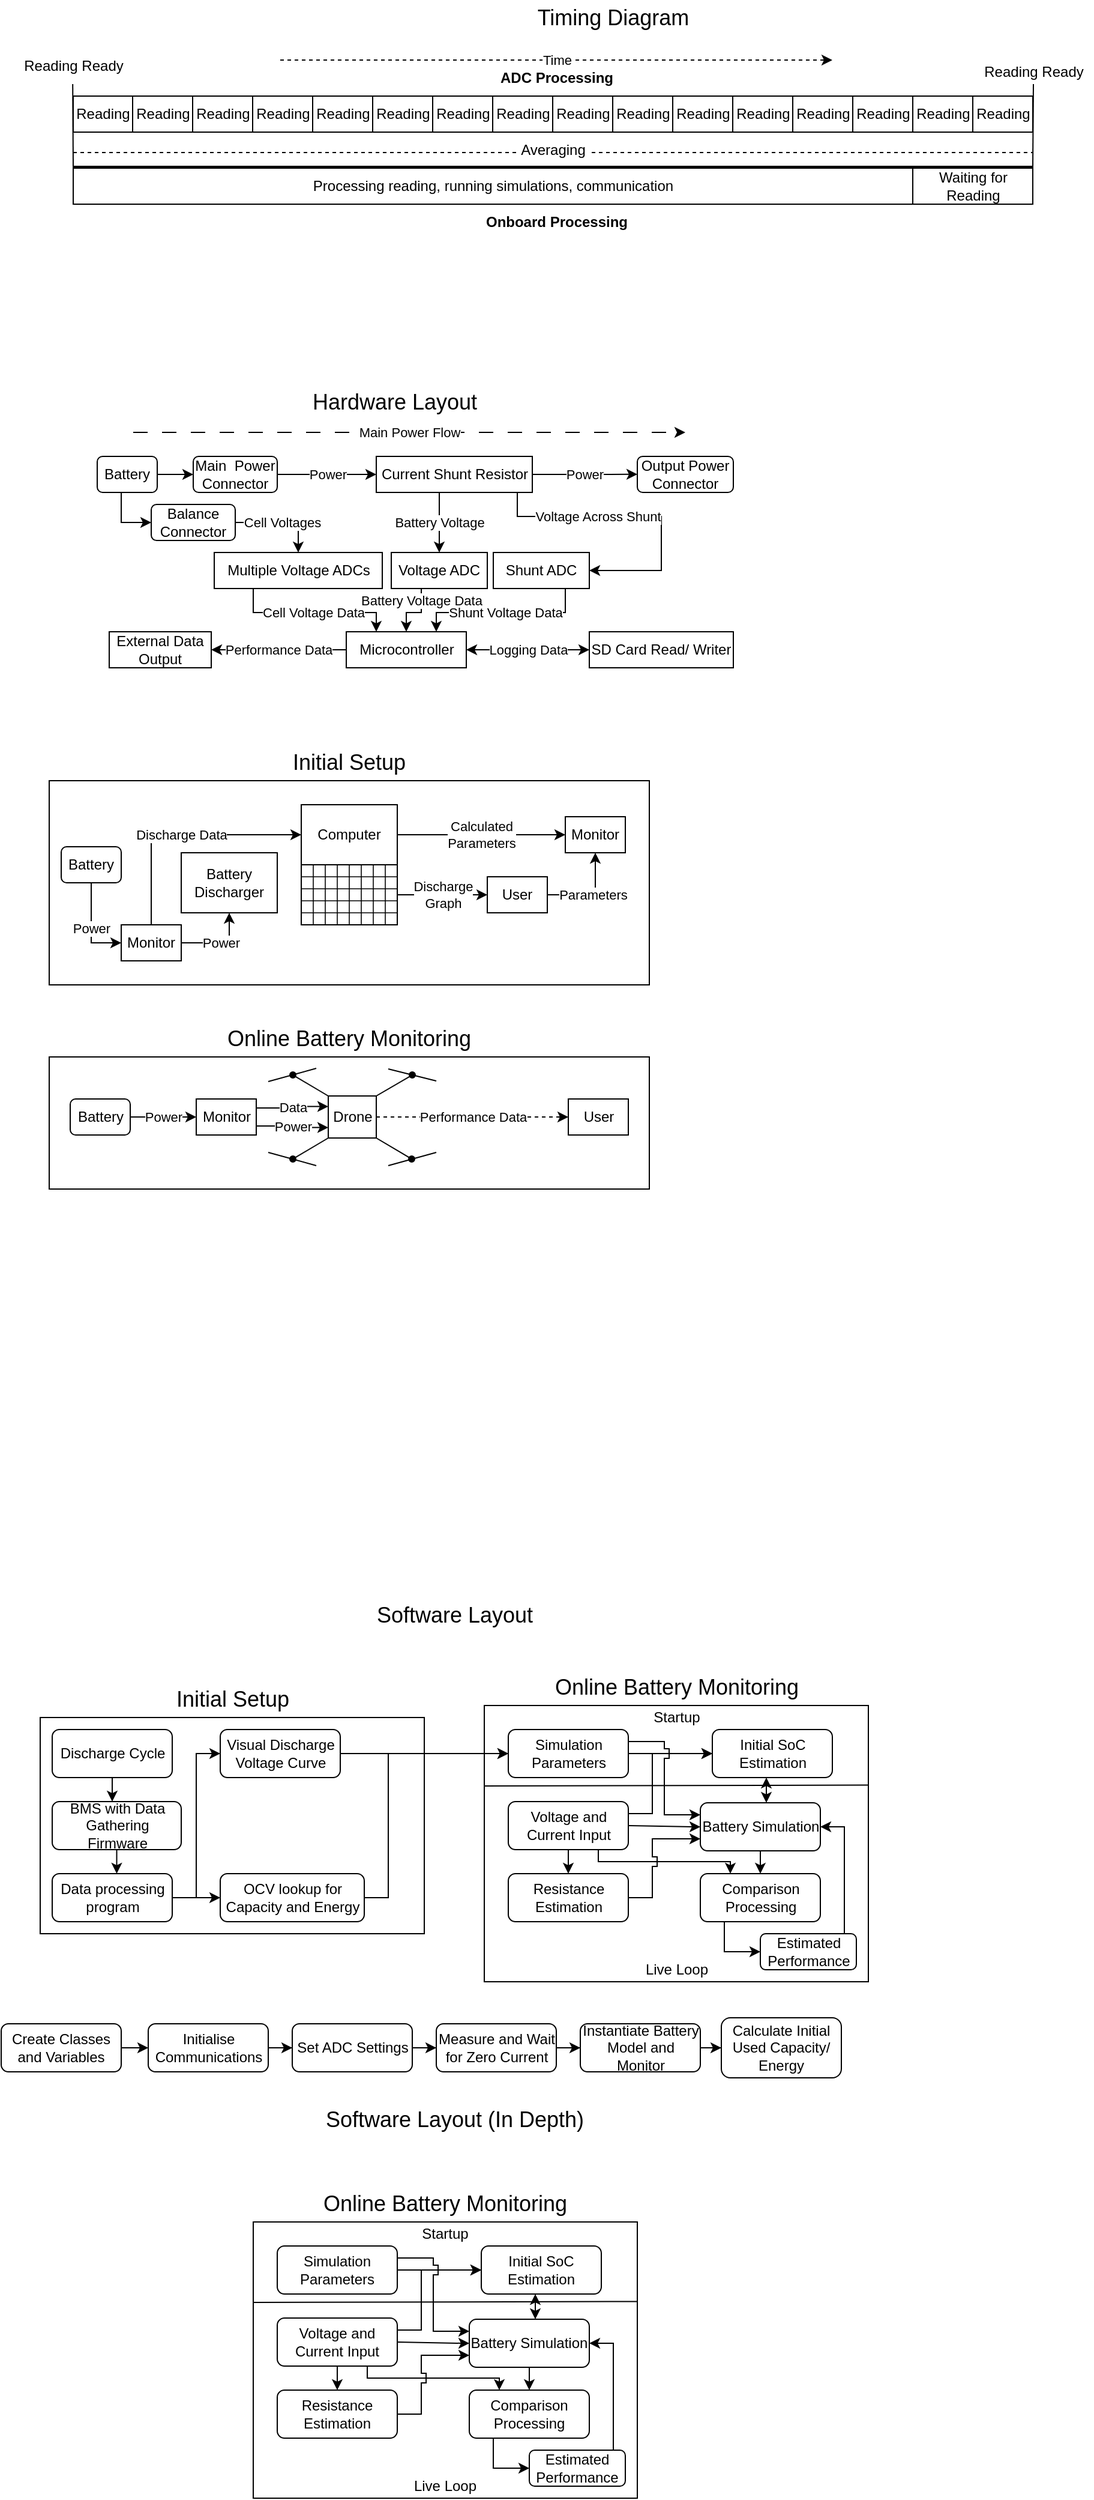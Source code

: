 <mxfile version="24.0.7" type="device">
  <diagram id="iJW8FD_IC8tG_3s7V3ZE" name="Page-1">
    <mxGraphModel dx="677" dy="1559" grid="1" gridSize="10" guides="1" tooltips="1" connect="1" arrows="1" fold="1" page="1" pageScale="1" pageWidth="827" pageHeight="1169" math="0" shadow="0">
      <root>
        <mxCell id="0" />
        <mxCell id="1" parent="0" />
        <mxCell id="znWlgwHZ79DL5Ow_YZp7-131" value="" style="rounded=0;whiteSpace=wrap;html=1;" parent="1" vertex="1">
          <mxGeometry x="60" y="-260" width="500" height="110" as="geometry" />
        </mxCell>
        <mxCell id="znWlgwHZ79DL5Ow_YZp7-61" value="" style="rounded=0;whiteSpace=wrap;html=1;" parent="1" vertex="1">
          <mxGeometry x="60" y="-490" width="500" height="170" as="geometry" />
        </mxCell>
        <mxCell id="kjtUhcTxmiHCBkJJOneF-20" value="" style="rounded=0;whiteSpace=wrap;html=1;" parent="1" vertex="1">
          <mxGeometry x="422.5" y="280" width="320" height="230" as="geometry" />
        </mxCell>
        <mxCell id="kjtUhcTxmiHCBkJJOneF-6" value="" style="rounded=0;whiteSpace=wrap;html=1;" parent="1" vertex="1">
          <mxGeometry x="52.5" y="290" width="320" height="180" as="geometry" />
        </mxCell>
        <mxCell id="kjtUhcTxmiHCBkJJOneF-4" value="&lt;div&gt;Discharge Cycle&lt;/div&gt;" style="rounded=1;whiteSpace=wrap;html=1;" parent="1" vertex="1">
          <mxGeometry x="62.5" y="300" width="100" height="40" as="geometry" />
        </mxCell>
        <mxCell id="kjtUhcTxmiHCBkJJOneF-7" value="&lt;font style=&quot;font-size: 18px;&quot;&gt;Initial Setup&lt;/font&gt;" style="text;html=1;strokeColor=none;fillColor=none;align=center;verticalAlign=middle;whiteSpace=wrap;rounded=0;" parent="1" vertex="1">
          <mxGeometry x="52.5" y="260" width="320" height="30" as="geometry" />
        </mxCell>
        <mxCell id="kjtUhcTxmiHCBkJJOneF-9" value="BMS with Data Gathering Firmware" style="rounded=1;whiteSpace=wrap;html=1;" parent="1" vertex="1">
          <mxGeometry x="62.5" y="360" width="107.5" height="40" as="geometry" />
        </mxCell>
        <mxCell id="kjtUhcTxmiHCBkJJOneF-16" style="edgeStyle=orthogonalEdgeStyle;rounded=0;orthogonalLoop=1;jettySize=auto;html=1;entryX=0;entryY=0.5;entryDx=0;entryDy=0;fontSize=18;" parent="1" source="kjtUhcTxmiHCBkJJOneF-13" target="kjtUhcTxmiHCBkJJOneF-15" edge="1">
          <mxGeometry relative="1" as="geometry" />
        </mxCell>
        <mxCell id="kjtUhcTxmiHCBkJJOneF-18" style="edgeStyle=orthogonalEdgeStyle;rounded=0;orthogonalLoop=1;jettySize=auto;html=1;entryX=0;entryY=0.5;entryDx=0;entryDy=0;fontSize=18;" parent="1" source="kjtUhcTxmiHCBkJJOneF-13" target="kjtUhcTxmiHCBkJJOneF-17" edge="1">
          <mxGeometry relative="1" as="geometry" />
        </mxCell>
        <mxCell id="kjtUhcTxmiHCBkJJOneF-13" value="Data processing program" style="rounded=1;whiteSpace=wrap;html=1;" parent="1" vertex="1">
          <mxGeometry x="62.5" y="420" width="100" height="40" as="geometry" />
        </mxCell>
        <mxCell id="kjtUhcTxmiHCBkJJOneF-34" style="edgeStyle=orthogonalEdgeStyle;rounded=0;orthogonalLoop=1;jettySize=auto;html=1;fontSize=18;" parent="1" source="kjtUhcTxmiHCBkJJOneF-15" target="kjtUhcTxmiHCBkJJOneF-32" edge="1">
          <mxGeometry relative="1" as="geometry" />
        </mxCell>
        <mxCell id="kjtUhcTxmiHCBkJJOneF-15" value="Visual Discharge Voltage Curve" style="rounded=1;whiteSpace=wrap;html=1;" parent="1" vertex="1">
          <mxGeometry x="202.5" y="300" width="100" height="40" as="geometry" />
        </mxCell>
        <mxCell id="kjtUhcTxmiHCBkJJOneF-35" style="edgeStyle=orthogonalEdgeStyle;rounded=0;orthogonalLoop=1;jettySize=auto;html=1;entryX=0;entryY=0.5;entryDx=0;entryDy=0;fontSize=18;" parent="1" source="kjtUhcTxmiHCBkJJOneF-17" target="kjtUhcTxmiHCBkJJOneF-32" edge="1">
          <mxGeometry relative="1" as="geometry">
            <Array as="points">
              <mxPoint x="342.5" y="440" />
              <mxPoint x="342.5" y="320" />
            </Array>
          </mxGeometry>
        </mxCell>
        <mxCell id="kjtUhcTxmiHCBkJJOneF-17" value="OCV lookup for Capacity and Energy" style="rounded=1;whiteSpace=wrap;html=1;" parent="1" vertex="1">
          <mxGeometry x="202.5" y="420" width="120" height="40" as="geometry" />
        </mxCell>
        <mxCell id="kjtUhcTxmiHCBkJJOneF-31" value="&lt;font style=&quot;font-size: 18px;&quot;&gt;Online Battery Monitoring&lt;/font&gt;" style="text;html=1;strokeColor=none;fillColor=none;align=center;verticalAlign=middle;whiteSpace=wrap;rounded=0;" parent="1" vertex="1">
          <mxGeometry x="422.5" y="250" width="320" height="30" as="geometry" />
        </mxCell>
        <mxCell id="kjtUhcTxmiHCBkJJOneF-37" value="" style="edgeStyle=orthogonalEdgeStyle;rounded=0;orthogonalLoop=1;jettySize=auto;html=1;fontSize=18;" parent="1" source="kjtUhcTxmiHCBkJJOneF-32" target="kjtUhcTxmiHCBkJJOneF-36" edge="1">
          <mxGeometry relative="1" as="geometry" />
        </mxCell>
        <mxCell id="kjtUhcTxmiHCBkJJOneF-54" style="edgeStyle=elbowEdgeStyle;rounded=0;jumpStyle=sharp;orthogonalLoop=1;jettySize=auto;html=1;entryX=0;entryY=0.25;entryDx=0;entryDy=0;fontSize=18;jumpSize=8;" parent="1" source="kjtUhcTxmiHCBkJJOneF-32" target="kjtUhcTxmiHCBkJJOneF-47" edge="1">
          <mxGeometry relative="1" as="geometry">
            <Array as="points">
              <mxPoint x="572.5" y="310" />
              <mxPoint x="572.5" y="330" />
              <mxPoint x="552.5" y="310" />
            </Array>
          </mxGeometry>
        </mxCell>
        <mxCell id="kjtUhcTxmiHCBkJJOneF-32" value="Simulation Parameters" style="rounded=1;whiteSpace=wrap;html=1;" parent="1" vertex="1">
          <mxGeometry x="442.5" y="300" width="100" height="40" as="geometry" />
        </mxCell>
        <mxCell id="kjtUhcTxmiHCBkJJOneF-71" style="edgeStyle=elbowEdgeStyle;rounded=0;jumpStyle=sharp;jumpSize=8;orthogonalLoop=1;jettySize=auto;html=1;fontSize=18;startArrow=classic;startFill=1;" parent="1" source="kjtUhcTxmiHCBkJJOneF-36" target="kjtUhcTxmiHCBkJJOneF-47" edge="1">
          <mxGeometry relative="1" as="geometry" />
        </mxCell>
        <mxCell id="kjtUhcTxmiHCBkJJOneF-36" value="Initial SoC Estimation" style="rounded=1;whiteSpace=wrap;html=1;" parent="1" vertex="1">
          <mxGeometry x="612.5" y="300" width="100" height="40" as="geometry" />
        </mxCell>
        <mxCell id="kjtUhcTxmiHCBkJJOneF-46" style="edgeStyle=orthogonalEdgeStyle;rounded=0;orthogonalLoop=1;jettySize=auto;html=1;entryX=0;entryY=0.5;entryDx=0;entryDy=0;fontSize=18;" parent="1" source="kjtUhcTxmiHCBkJJOneF-38" target="kjtUhcTxmiHCBkJJOneF-36" edge="1">
          <mxGeometry relative="1" as="geometry">
            <Array as="points">
              <mxPoint x="562.5" y="370" />
              <mxPoint x="562.5" y="320" />
            </Array>
          </mxGeometry>
        </mxCell>
        <mxCell id="kjtUhcTxmiHCBkJJOneF-55" style="edgeStyle=elbowEdgeStyle;rounded=0;jumpStyle=sharp;jumpSize=8;orthogonalLoop=1;jettySize=auto;html=1;entryX=0;entryY=0.5;entryDx=0;entryDy=0;fontSize=18;" parent="1" source="kjtUhcTxmiHCBkJJOneF-38" target="kjtUhcTxmiHCBkJJOneF-47" edge="1">
          <mxGeometry relative="1" as="geometry" />
        </mxCell>
        <mxCell id="kjtUhcTxmiHCBkJJOneF-61" style="edgeStyle=elbowEdgeStyle;rounded=0;jumpStyle=sharp;jumpSize=8;orthogonalLoop=1;jettySize=auto;html=1;entryX=0.5;entryY=0;entryDx=0;entryDy=0;fontSize=18;" parent="1" source="kjtUhcTxmiHCBkJJOneF-38" target="kjtUhcTxmiHCBkJJOneF-39" edge="1">
          <mxGeometry relative="1" as="geometry" />
        </mxCell>
        <mxCell id="kjtUhcTxmiHCBkJJOneF-72" style="edgeStyle=elbowEdgeStyle;rounded=0;jumpStyle=sharp;jumpSize=8;orthogonalLoop=1;jettySize=auto;html=1;exitX=0.75;exitY=1;exitDx=0;exitDy=0;entryX=0.25;entryY=0;entryDx=0;entryDy=0;fontSize=18;elbow=vertical;" parent="1" source="kjtUhcTxmiHCBkJJOneF-38" target="kjtUhcTxmiHCBkJJOneF-40" edge="1">
          <mxGeometry relative="1" as="geometry">
            <Array as="points">
              <mxPoint x="602.5" y="410" />
              <mxPoint x="592.5" y="410" />
              <mxPoint x="542.5" y="410" />
              <mxPoint x="602.5" y="420" />
            </Array>
          </mxGeometry>
        </mxCell>
        <mxCell id="kjtUhcTxmiHCBkJJOneF-38" value="Voltage and Current Input" style="rounded=1;whiteSpace=wrap;html=1;" parent="1" vertex="1">
          <mxGeometry x="442.5" y="360" width="100" height="40" as="geometry" />
        </mxCell>
        <mxCell id="kjtUhcTxmiHCBkJJOneF-62" style="edgeStyle=elbowEdgeStyle;rounded=0;jumpStyle=sharp;jumpSize=8;orthogonalLoop=1;jettySize=auto;html=1;entryX=0;entryY=0.75;entryDx=0;entryDy=0;fontSize=18;" parent="1" source="kjtUhcTxmiHCBkJJOneF-39" target="kjtUhcTxmiHCBkJJOneF-47" edge="1">
          <mxGeometry relative="1" as="geometry">
            <Array as="points">
              <mxPoint x="562.5" y="410" />
            </Array>
          </mxGeometry>
        </mxCell>
        <mxCell id="kjtUhcTxmiHCBkJJOneF-39" value="Resistance Estimation" style="rounded=1;whiteSpace=wrap;html=1;" parent="1" vertex="1">
          <mxGeometry x="442.5" y="420" width="100" height="40" as="geometry" />
        </mxCell>
        <mxCell id="kjtUhcTxmiHCBkJJOneF-68" style="edgeStyle=elbowEdgeStyle;rounded=0;jumpStyle=sharp;jumpSize=8;orthogonalLoop=1;jettySize=auto;html=1;exitX=0.25;exitY=1;exitDx=0;exitDy=0;entryX=0;entryY=0.5;entryDx=0;entryDy=0;fontSize=18;" parent="1" source="kjtUhcTxmiHCBkJJOneF-40" target="kjtUhcTxmiHCBkJJOneF-56" edge="1">
          <mxGeometry relative="1" as="geometry">
            <Array as="points">
              <mxPoint x="622.5" y="470" />
            </Array>
          </mxGeometry>
        </mxCell>
        <mxCell id="kjtUhcTxmiHCBkJJOneF-40" value="Comparison Processing" style="rounded=1;whiteSpace=wrap;html=1;" parent="1" vertex="1">
          <mxGeometry x="602.5" y="420" width="100" height="40" as="geometry" />
        </mxCell>
        <mxCell id="kjtUhcTxmiHCBkJJOneF-42" value="" style="endArrow=none;html=1;rounded=0;fontSize=18;entryX=1;entryY=0.288;entryDx=0;entryDy=0;entryPerimeter=0;" parent="1" target="kjtUhcTxmiHCBkJJOneF-20" edge="1">
          <mxGeometry width="50" height="50" relative="1" as="geometry">
            <mxPoint x="422.5" y="347" as="sourcePoint" />
            <mxPoint x="532.5" y="420" as="targetPoint" />
          </mxGeometry>
        </mxCell>
        <mxCell id="kjtUhcTxmiHCBkJJOneF-43" value="Startup" style="text;html=1;strokeColor=none;fillColor=none;align=center;verticalAlign=middle;whiteSpace=wrap;rounded=0;" parent="1" vertex="1">
          <mxGeometry x="422.5" y="280" width="320" height="20" as="geometry" />
        </mxCell>
        <mxCell id="kjtUhcTxmiHCBkJJOneF-44" value="Live Loop" style="text;html=1;strokeColor=none;fillColor=none;align=center;verticalAlign=middle;whiteSpace=wrap;rounded=0;" parent="1" vertex="1">
          <mxGeometry x="422.5" y="490" width="320" height="20" as="geometry" />
        </mxCell>
        <mxCell id="kjtUhcTxmiHCBkJJOneF-65" style="edgeStyle=elbowEdgeStyle;rounded=0;jumpStyle=sharp;jumpSize=8;orthogonalLoop=1;jettySize=auto;html=1;fontSize=18;" parent="1" source="kjtUhcTxmiHCBkJJOneF-47" target="kjtUhcTxmiHCBkJJOneF-40" edge="1">
          <mxGeometry relative="1" as="geometry" />
        </mxCell>
        <mxCell id="kjtUhcTxmiHCBkJJOneF-47" value="Battery Simulation" style="rounded=1;whiteSpace=wrap;html=1;" parent="1" vertex="1">
          <mxGeometry x="602.5" y="361" width="100" height="40" as="geometry" />
        </mxCell>
        <mxCell id="kjtUhcTxmiHCBkJJOneF-69" style="edgeStyle=elbowEdgeStyle;rounded=0;jumpStyle=sharp;jumpSize=8;orthogonalLoop=1;jettySize=auto;html=1;exitX=0.75;exitY=0;exitDx=0;exitDy=0;entryX=1;entryY=0.5;entryDx=0;entryDy=0;fontSize=18;" parent="1" source="kjtUhcTxmiHCBkJJOneF-56" target="kjtUhcTxmiHCBkJJOneF-47" edge="1">
          <mxGeometry relative="1" as="geometry">
            <Array as="points">
              <mxPoint x="722.5" y="400" />
              <mxPoint x="712.5" y="410" />
              <mxPoint x="722.5" y="410" />
            </Array>
          </mxGeometry>
        </mxCell>
        <mxCell id="kjtUhcTxmiHCBkJJOneF-56" value="Estimated Performance" style="rounded=1;whiteSpace=wrap;html=1;" parent="1" vertex="1">
          <mxGeometry x="652.5" y="470" width="80" height="30" as="geometry" />
        </mxCell>
        <mxCell id="znWlgwHZ79DL5Ow_YZp7-15" value="&lt;font style=&quot;font-size: 18px;&quot;&gt;Online Battery Monitoring&lt;/font&gt;" style="text;html=1;strokeColor=none;fillColor=none;align=center;verticalAlign=middle;whiteSpace=wrap;rounded=0;" parent="1" vertex="1">
          <mxGeometry x="60" y="-290" width="500" height="30" as="geometry" />
        </mxCell>
        <mxCell id="znWlgwHZ79DL5Ow_YZp7-97" value="Power" style="edgeStyle=orthogonalEdgeStyle;rounded=0;orthogonalLoop=1;jettySize=auto;html=1;entryX=0;entryY=0.5;entryDx=0;entryDy=0;" parent="1" source="znWlgwHZ79DL5Ow_YZp7-41" target="znWlgwHZ79DL5Ow_YZp7-42" edge="1">
          <mxGeometry relative="1" as="geometry" />
        </mxCell>
        <mxCell id="znWlgwHZ79DL5Ow_YZp7-41" value="Battery" style="rounded=1;whiteSpace=wrap;html=1;" parent="1" vertex="1">
          <mxGeometry x="70" y="-435" width="50" height="30" as="geometry" />
        </mxCell>
        <mxCell id="znWlgwHZ79DL5Ow_YZp7-100" value="Power" style="edgeStyle=orthogonalEdgeStyle;rounded=0;orthogonalLoop=1;jettySize=auto;html=1;exitX=1;exitY=0.5;exitDx=0;exitDy=0;entryX=0.5;entryY=1;entryDx=0;entryDy=0;" parent="1" source="znWlgwHZ79DL5Ow_YZp7-42" target="znWlgwHZ79DL5Ow_YZp7-43" edge="1">
          <mxGeometry relative="1" as="geometry" />
        </mxCell>
        <mxCell id="znWlgwHZ79DL5Ow_YZp7-42" value="&lt;div&gt;Monitor&lt;/div&gt;" style="rounded=0;whiteSpace=wrap;html=1;" parent="1" vertex="1">
          <mxGeometry x="120" y="-370" width="50" height="30" as="geometry" />
        </mxCell>
        <mxCell id="znWlgwHZ79DL5Ow_YZp7-43" value="Battery Discharger" style="rounded=0;whiteSpace=wrap;html=1;" parent="1" vertex="1">
          <mxGeometry x="170" y="-430" width="80" height="50" as="geometry" />
        </mxCell>
        <mxCell id="znWlgwHZ79DL5Ow_YZp7-44" value="" style="group;rounded=1;" parent="1" vertex="1" connectable="0">
          <mxGeometry x="270" y="-470" width="80" height="100" as="geometry" />
        </mxCell>
        <mxCell id="znWlgwHZ79DL5Ow_YZp7-37" value="Computer" style="rounded=0;whiteSpace=wrap;html=1;" parent="znWlgwHZ79DL5Ow_YZp7-44" vertex="1">
          <mxGeometry width="80" height="50" as="geometry" />
        </mxCell>
        <mxCell id="znWlgwHZ79DL5Ow_YZp7-39" value="" style="verticalLabelPosition=bottom;verticalAlign=top;html=1;shape=mxgraph.basic.patternFillRect;fillStyle=grid;step=10;fillStrokeWidth=0.8;fillStrokeColor=#000000;" parent="znWlgwHZ79DL5Ow_YZp7-44" vertex="1">
          <mxGeometry y="50" width="80" height="50" as="geometry" />
        </mxCell>
        <mxCell id="znWlgwHZ79DL5Ow_YZp7-48" value="Discharge Data" style="edgeStyle=orthogonalEdgeStyle;rounded=0;orthogonalLoop=1;jettySize=auto;html=1;entryX=0;entryY=0.5;entryDx=0;entryDy=0;exitX=0.5;exitY=0;exitDx=0;exitDy=0;" parent="1" source="znWlgwHZ79DL5Ow_YZp7-42" target="znWlgwHZ79DL5Ow_YZp7-37" edge="1">
          <mxGeometry relative="1" as="geometry" />
        </mxCell>
        <mxCell id="znWlgwHZ79DL5Ow_YZp7-49" value="&lt;div&gt;Monitor&lt;/div&gt;" style="rounded=0;whiteSpace=wrap;html=1;" parent="1" vertex="1">
          <mxGeometry x="490" y="-460" width="50" height="30" as="geometry" />
        </mxCell>
        <mxCell id="znWlgwHZ79DL5Ow_YZp7-52" value="&lt;div&gt;Calculated&lt;/div&gt;&lt;div&gt;Parameters&lt;br&gt; &lt;/div&gt;" style="edgeStyle=orthogonalEdgeStyle;rounded=0;orthogonalLoop=1;jettySize=auto;html=1;" parent="1" source="znWlgwHZ79DL5Ow_YZp7-37" target="znWlgwHZ79DL5Ow_YZp7-49" edge="1">
          <mxGeometry relative="1" as="geometry" />
        </mxCell>
        <mxCell id="znWlgwHZ79DL5Ow_YZp7-60" value="Parameters" style="edgeStyle=orthogonalEdgeStyle;rounded=0;orthogonalLoop=1;jettySize=auto;html=1;entryX=0.5;entryY=1;entryDx=0;entryDy=0;" parent="1" source="znWlgwHZ79DL5Ow_YZp7-53" target="znWlgwHZ79DL5Ow_YZp7-49" edge="1">
          <mxGeometry relative="1" as="geometry" />
        </mxCell>
        <mxCell id="znWlgwHZ79DL5Ow_YZp7-53" value="User" style="rounded=0;whiteSpace=wrap;html=1;glass=0;shadow=0;textShadow=0;" parent="1" vertex="1">
          <mxGeometry x="425" y="-410" width="50" height="30" as="geometry" />
        </mxCell>
        <mxCell id="znWlgwHZ79DL5Ow_YZp7-56" value="&lt;div&gt;Discharge&lt;/div&gt;&lt;div&gt;Graph&lt;br&gt;&lt;/div&gt;" style="edgeStyle=orthogonalEdgeStyle;rounded=0;orthogonalLoop=1;jettySize=auto;html=1;" parent="1" source="znWlgwHZ79DL5Ow_YZp7-39" target="znWlgwHZ79DL5Ow_YZp7-53" edge="1">
          <mxGeometry relative="1" as="geometry" />
        </mxCell>
        <mxCell id="znWlgwHZ79DL5Ow_YZp7-62" value="&lt;font style=&quot;font-size: 18px;&quot;&gt;Initial Setup&lt;/font&gt;" style="text;html=1;strokeColor=none;fillColor=none;align=center;verticalAlign=middle;whiteSpace=wrap;rounded=0;" parent="1" vertex="1">
          <mxGeometry x="60" y="-520" width="500" height="30" as="geometry" />
        </mxCell>
        <mxCell id="znWlgwHZ79DL5Ow_YZp7-124" value="Power" style="edgeStyle=orthogonalEdgeStyle;rounded=0;orthogonalLoop=1;jettySize=auto;html=1;entryX=0;entryY=0.5;entryDx=0;entryDy=0;" parent="1" source="znWlgwHZ79DL5Ow_YZp7-82" target="znWlgwHZ79DL5Ow_YZp7-89" edge="1">
          <mxGeometry relative="1" as="geometry" />
        </mxCell>
        <mxCell id="znWlgwHZ79DL5Ow_YZp7-82" value="Battery" style="rounded=1;whiteSpace=wrap;html=1;" parent="1" vertex="1">
          <mxGeometry x="77.5" y="-225" width="50" height="30" as="geometry" />
        </mxCell>
        <mxCell id="znWlgwHZ79DL5Ow_YZp7-129" value="Data" style="edgeStyle=orthogonalEdgeStyle;rounded=0;orthogonalLoop=1;jettySize=auto;html=1;exitX=1;exitY=0.25;exitDx=0;exitDy=0;entryX=0;entryY=0.25;entryDx=0;entryDy=0;" parent="1" source="znWlgwHZ79DL5Ow_YZp7-89" target="znWlgwHZ79DL5Ow_YZp7-102" edge="1">
          <mxGeometry relative="1" as="geometry" />
        </mxCell>
        <mxCell id="znWlgwHZ79DL5Ow_YZp7-89" value="&lt;div&gt;Monitor&lt;/div&gt;" style="rounded=0;whiteSpace=wrap;html=1;" parent="1" vertex="1">
          <mxGeometry x="182.5" y="-225" width="50" height="30" as="geometry" />
        </mxCell>
        <mxCell id="znWlgwHZ79DL5Ow_YZp7-130" value="Performance Data" style="edgeStyle=orthogonalEdgeStyle;rounded=0;orthogonalLoop=1;jettySize=auto;html=1;dashed=1;" parent="1" source="znWlgwHZ79DL5Ow_YZp7-102" target="znWlgwHZ79DL5Ow_YZp7-126" edge="1">
          <mxGeometry relative="1" as="geometry" />
        </mxCell>
        <mxCell id="znWlgwHZ79DL5Ow_YZp7-102" value="Drone" style="rounded=0;whiteSpace=wrap;html=1;" parent="1" vertex="1">
          <mxGeometry x="292.5" y="-227.5" width="40" height="35" as="geometry" />
        </mxCell>
        <mxCell id="znWlgwHZ79DL5Ow_YZp7-107" value="" style="group" parent="1" vertex="1" connectable="0">
          <mxGeometry x="332.5" y="-250" width="50" height="22.5" as="geometry" />
        </mxCell>
        <mxCell id="znWlgwHZ79DL5Ow_YZp7-103" value="" style="endArrow=none;html=1;rounded=0;" parent="znWlgwHZ79DL5Ow_YZp7-107" source="znWlgwHZ79DL5Ow_YZp7-104" edge="1">
          <mxGeometry width="50" height="50" relative="1" as="geometry">
            <mxPoint x="10" y="17.5" as="sourcePoint" />
            <mxPoint x="30" y="2.5" as="targetPoint" />
          </mxGeometry>
        </mxCell>
        <mxCell id="znWlgwHZ79DL5Ow_YZp7-105" value="" style="endArrow=none;html=1;rounded=0;" parent="znWlgwHZ79DL5Ow_YZp7-107" target="znWlgwHZ79DL5Ow_YZp7-104" edge="1">
          <mxGeometry width="50" height="50" relative="1" as="geometry">
            <mxPoint y="22.5" as="sourcePoint" />
            <mxPoint x="30" y="2.5" as="targetPoint" />
          </mxGeometry>
        </mxCell>
        <mxCell id="znWlgwHZ79DL5Ow_YZp7-104" value="" style="ellipse;whiteSpace=wrap;html=1;aspect=fixed;fillColor=#000000;" parent="znWlgwHZ79DL5Ow_YZp7-107" vertex="1">
          <mxGeometry x="27.5" y="2.5" width="5" height="5" as="geometry" />
        </mxCell>
        <mxCell id="znWlgwHZ79DL5Ow_YZp7-106" value="" style="endArrow=none;html=1;rounded=0;" parent="znWlgwHZ79DL5Ow_YZp7-107" edge="1">
          <mxGeometry width="50" height="50" relative="1" as="geometry">
            <mxPoint x="50" y="10" as="sourcePoint" />
            <mxPoint x="10" as="targetPoint" />
          </mxGeometry>
        </mxCell>
        <mxCell id="znWlgwHZ79DL5Ow_YZp7-108" value="" style="group;rotation=-180;" parent="1" vertex="1" connectable="0">
          <mxGeometry x="242.5" y="-192.5" width="50" height="22.5" as="geometry" />
        </mxCell>
        <mxCell id="znWlgwHZ79DL5Ow_YZp7-109" value="" style="endArrow=none;html=1;rounded=0;" parent="znWlgwHZ79DL5Ow_YZp7-108" source="znWlgwHZ79DL5Ow_YZp7-111" edge="1">
          <mxGeometry width="50" height="50" relative="1" as="geometry">
            <mxPoint x="40" y="5" as="sourcePoint" />
            <mxPoint x="20" y="20" as="targetPoint" />
          </mxGeometry>
        </mxCell>
        <mxCell id="znWlgwHZ79DL5Ow_YZp7-110" value="" style="endArrow=none;html=1;rounded=0;" parent="znWlgwHZ79DL5Ow_YZp7-108" target="znWlgwHZ79DL5Ow_YZp7-111" edge="1">
          <mxGeometry width="50" height="50" relative="1" as="geometry">
            <mxPoint x="50" as="sourcePoint" />
            <mxPoint x="20" y="20" as="targetPoint" />
          </mxGeometry>
        </mxCell>
        <mxCell id="znWlgwHZ79DL5Ow_YZp7-111" value="" style="ellipse;whiteSpace=wrap;html=1;aspect=fixed;fillColor=#000000;rotation=-180;" parent="znWlgwHZ79DL5Ow_YZp7-108" vertex="1">
          <mxGeometry x="18" y="15" width="5" height="5" as="geometry" />
        </mxCell>
        <mxCell id="znWlgwHZ79DL5Ow_YZp7-112" value="" style="endArrow=none;html=1;rounded=0;" parent="znWlgwHZ79DL5Ow_YZp7-108" edge="1">
          <mxGeometry width="50" height="50" relative="1" as="geometry">
            <mxPoint y="12" as="sourcePoint" />
            <mxPoint x="40" y="23" as="targetPoint" />
          </mxGeometry>
        </mxCell>
        <mxCell id="znWlgwHZ79DL5Ow_YZp7-113" value="" style="group;rotation=-180;flipH=1;" parent="1" vertex="1" connectable="0">
          <mxGeometry x="332.5" y="-192.5" width="50" height="22.5" as="geometry" />
        </mxCell>
        <mxCell id="znWlgwHZ79DL5Ow_YZp7-114" value="" style="endArrow=none;html=1;rounded=0;" parent="znWlgwHZ79DL5Ow_YZp7-113" source="znWlgwHZ79DL5Ow_YZp7-116" edge="1">
          <mxGeometry width="50" height="50" relative="1" as="geometry">
            <mxPoint x="10" y="5" as="sourcePoint" />
            <mxPoint x="30" y="20" as="targetPoint" />
          </mxGeometry>
        </mxCell>
        <mxCell id="znWlgwHZ79DL5Ow_YZp7-115" value="" style="endArrow=none;html=1;rounded=0;" parent="znWlgwHZ79DL5Ow_YZp7-113" target="znWlgwHZ79DL5Ow_YZp7-116" edge="1">
          <mxGeometry width="50" height="50" relative="1" as="geometry">
            <mxPoint as="sourcePoint" />
            <mxPoint x="30" y="20" as="targetPoint" />
          </mxGeometry>
        </mxCell>
        <mxCell id="znWlgwHZ79DL5Ow_YZp7-116" value="" style="ellipse;whiteSpace=wrap;html=1;aspect=fixed;fillColor=#000000;rotation=-180;" parent="znWlgwHZ79DL5Ow_YZp7-113" vertex="1">
          <mxGeometry x="27" y="15" width="5" height="5" as="geometry" />
        </mxCell>
        <mxCell id="znWlgwHZ79DL5Ow_YZp7-117" value="" style="endArrow=none;html=1;rounded=0;" parent="znWlgwHZ79DL5Ow_YZp7-113" edge="1">
          <mxGeometry width="50" height="50" relative="1" as="geometry">
            <mxPoint x="50" y="12" as="sourcePoint" />
            <mxPoint x="10" y="23" as="targetPoint" />
          </mxGeometry>
        </mxCell>
        <mxCell id="znWlgwHZ79DL5Ow_YZp7-118" value="" style="group;rotation=-180;flipH=0;flipV=1;" parent="1" vertex="1" connectable="0">
          <mxGeometry x="242.5" y="-250" width="50" height="22.5" as="geometry" />
        </mxCell>
        <mxCell id="znWlgwHZ79DL5Ow_YZp7-119" value="" style="endArrow=none;html=1;rounded=0;" parent="znWlgwHZ79DL5Ow_YZp7-118" source="znWlgwHZ79DL5Ow_YZp7-121" edge="1">
          <mxGeometry width="50" height="50" relative="1" as="geometry">
            <mxPoint x="40" y="17.5" as="sourcePoint" />
            <mxPoint x="20" y="2.5" as="targetPoint" />
          </mxGeometry>
        </mxCell>
        <mxCell id="znWlgwHZ79DL5Ow_YZp7-120" value="" style="endArrow=none;html=1;rounded=0;" parent="znWlgwHZ79DL5Ow_YZp7-118" target="znWlgwHZ79DL5Ow_YZp7-121" edge="1">
          <mxGeometry width="50" height="50" relative="1" as="geometry">
            <mxPoint x="50" y="22.5" as="sourcePoint" />
            <mxPoint x="20" y="2.5" as="targetPoint" />
          </mxGeometry>
        </mxCell>
        <mxCell id="znWlgwHZ79DL5Ow_YZp7-121" value="" style="ellipse;whiteSpace=wrap;html=1;aspect=fixed;fillColor=#000000;rotation=-180;" parent="znWlgwHZ79DL5Ow_YZp7-118" vertex="1">
          <mxGeometry x="18" y="2.5" width="5" height="5" as="geometry" />
        </mxCell>
        <mxCell id="znWlgwHZ79DL5Ow_YZp7-122" value="" style="endArrow=none;html=1;rounded=0;" parent="znWlgwHZ79DL5Ow_YZp7-118" edge="1">
          <mxGeometry width="50" height="50" relative="1" as="geometry">
            <mxPoint y="10.5" as="sourcePoint" />
            <mxPoint x="40" y="-0.5" as="targetPoint" />
          </mxGeometry>
        </mxCell>
        <mxCell id="znWlgwHZ79DL5Ow_YZp7-125" value="Power" style="edgeStyle=orthogonalEdgeStyle;rounded=0;orthogonalLoop=1;jettySize=auto;html=1;entryX=0;entryY=0.75;entryDx=0;entryDy=0;exitX=1;exitY=0.75;exitDx=0;exitDy=0;" parent="1" source="znWlgwHZ79DL5Ow_YZp7-89" target="znWlgwHZ79DL5Ow_YZp7-102" edge="1">
          <mxGeometry relative="1" as="geometry" />
        </mxCell>
        <mxCell id="znWlgwHZ79DL5Ow_YZp7-126" value="User" style="rounded=0;whiteSpace=wrap;html=1;glass=0;shadow=0;textShadow=0;" parent="1" vertex="1">
          <mxGeometry x="492.5" y="-225" width="50" height="30" as="geometry" />
        </mxCell>
        <mxCell id="znWlgwHZ79DL5Ow_YZp7-134" value="Power" style="edgeStyle=orthogonalEdgeStyle;rounded=0;orthogonalLoop=1;jettySize=auto;html=1;entryX=0;entryY=0.5;entryDx=0;entryDy=0;" parent="1" source="znWlgwHZ79DL5Ow_YZp7-135" target="znWlgwHZ79DL5Ow_YZp7-137" edge="1">
          <mxGeometry relative="1" as="geometry" />
        </mxCell>
        <mxCell id="znWlgwHZ79DL5Ow_YZp7-135" value="Main&amp;nbsp; Power Connector" style="rounded=1;whiteSpace=wrap;html=1;" parent="1" vertex="1">
          <mxGeometry x="180" y="-760" width="70" height="30" as="geometry" />
        </mxCell>
        <mxCell id="znWlgwHZ79DL5Ow_YZp7-162" value="Power" style="edgeStyle=orthogonalEdgeStyle;rounded=0;orthogonalLoop=1;jettySize=auto;html=1;exitX=1;exitY=0.5;exitDx=0;exitDy=0;" parent="1" source="znWlgwHZ79DL5Ow_YZp7-137" edge="1">
          <mxGeometry relative="1" as="geometry">
            <mxPoint x="550" y="-745.091" as="targetPoint" />
          </mxGeometry>
        </mxCell>
        <mxCell id="znWlgwHZ79DL5Ow_YZp7-169" value="Battery Voltage" style="edgeStyle=orthogonalEdgeStyle;rounded=0;orthogonalLoop=1;jettySize=auto;html=1;" parent="1" source="znWlgwHZ79DL5Ow_YZp7-137" target="znWlgwHZ79DL5Ow_YZp7-159" edge="1">
          <mxGeometry relative="1" as="geometry">
            <Array as="points">
              <mxPoint x="385" y="-710" />
              <mxPoint x="385" y="-710" />
            </Array>
          </mxGeometry>
        </mxCell>
        <mxCell id="znWlgwHZ79DL5Ow_YZp7-170" value="Voltage Across Shunt" style="edgeStyle=orthogonalEdgeStyle;rounded=0;orthogonalLoop=1;jettySize=auto;html=1;exitX=0.904;exitY=1.002;exitDx=0;exitDy=0;exitPerimeter=0;" parent="1" source="znWlgwHZ79DL5Ow_YZp7-137" target="znWlgwHZ79DL5Ow_YZp7-160" edge="1">
          <mxGeometry x="-0.294" relative="1" as="geometry">
            <Array as="points">
              <mxPoint x="450" y="-710" />
              <mxPoint x="570" y="-710" />
              <mxPoint x="570" y="-665" />
            </Array>
            <mxPoint as="offset" />
          </mxGeometry>
        </mxCell>
        <mxCell id="znWlgwHZ79DL5Ow_YZp7-137" value="Current Shunt Resistor" style="rounded=0;whiteSpace=wrap;html=1;" parent="1" vertex="1">
          <mxGeometry x="332.5" y="-760" width="130" height="30" as="geometry" />
        </mxCell>
        <mxCell id="znWlgwHZ79DL5Ow_YZp7-155" value="" style="edgeStyle=orthogonalEdgeStyle;rounded=0;orthogonalLoop=1;jettySize=auto;html=1;" parent="1" source="znWlgwHZ79DL5Ow_YZp7-153" target="znWlgwHZ79DL5Ow_YZp7-135" edge="1">
          <mxGeometry relative="1" as="geometry" />
        </mxCell>
        <mxCell id="znWlgwHZ79DL5Ow_YZp7-157" style="edgeStyle=orthogonalEdgeStyle;rounded=0;orthogonalLoop=1;jettySize=auto;html=1;exitX=0.5;exitY=1;exitDx=0;exitDy=0;entryX=0;entryY=0.5;entryDx=0;entryDy=0;" parent="1" source="znWlgwHZ79DL5Ow_YZp7-153" target="znWlgwHZ79DL5Ow_YZp7-156" edge="1">
          <mxGeometry relative="1" as="geometry">
            <Array as="points">
              <mxPoint x="120" y="-730" />
              <mxPoint x="120" y="-705" />
            </Array>
          </mxGeometry>
        </mxCell>
        <mxCell id="znWlgwHZ79DL5Ow_YZp7-153" value="Battery" style="rounded=1;whiteSpace=wrap;html=1;" parent="1" vertex="1">
          <mxGeometry x="100" y="-760" width="50" height="30" as="geometry" />
        </mxCell>
        <mxCell id="znWlgwHZ79DL5Ow_YZp7-168" value="Cell Voltages" style="edgeStyle=orthogonalEdgeStyle;rounded=0;orthogonalLoop=1;jettySize=auto;html=1;exitX=1;exitY=0.5;exitDx=0;exitDy=0;entryX=0.5;entryY=0;entryDx=0;entryDy=0;" parent="1" source="znWlgwHZ79DL5Ow_YZp7-156" target="znWlgwHZ79DL5Ow_YZp7-158" edge="1">
          <mxGeometry relative="1" as="geometry" />
        </mxCell>
        <mxCell id="znWlgwHZ79DL5Ow_YZp7-156" value="Balance Connector" style="rounded=1;whiteSpace=wrap;html=1;" parent="1" vertex="1">
          <mxGeometry x="145" y="-720" width="70" height="30" as="geometry" />
        </mxCell>
        <mxCell id="znWlgwHZ79DL5Ow_YZp7-172" value="Cell Voltage Data" style="edgeStyle=orthogonalEdgeStyle;rounded=0;orthogonalLoop=1;jettySize=auto;html=1;entryX=0.25;entryY=0;entryDx=0;entryDy=0;" parent="1" source="znWlgwHZ79DL5Ow_YZp7-158" target="znWlgwHZ79DL5Ow_YZp7-164" edge="1">
          <mxGeometry relative="1" as="geometry">
            <Array as="points">
              <mxPoint x="230" y="-630" />
              <mxPoint x="332" y="-630" />
            </Array>
          </mxGeometry>
        </mxCell>
        <mxCell id="znWlgwHZ79DL5Ow_YZp7-158" value="Multiple Voltage ADCs" style="rounded=0;whiteSpace=wrap;html=1;" parent="1" vertex="1">
          <mxGeometry x="197.5" y="-680" width="140" height="30" as="geometry" />
        </mxCell>
        <mxCell id="znWlgwHZ79DL5Ow_YZp7-173" value="Battery Voltage Data" style="edgeStyle=orthogonalEdgeStyle;rounded=0;orthogonalLoop=1;jettySize=auto;html=1;entryX=0.5;entryY=0;entryDx=0;entryDy=0;" parent="1" source="znWlgwHZ79DL5Ow_YZp7-159" target="znWlgwHZ79DL5Ow_YZp7-164" edge="1">
          <mxGeometry x="-0.588" relative="1" as="geometry">
            <Array as="points">
              <mxPoint x="370" y="-630" />
              <mxPoint x="358" y="-630" />
            </Array>
            <mxPoint as="offset" />
          </mxGeometry>
        </mxCell>
        <mxCell id="znWlgwHZ79DL5Ow_YZp7-159" value="Voltage ADC" style="rounded=0;whiteSpace=wrap;html=1;" parent="1" vertex="1">
          <mxGeometry x="345" y="-680" width="80" height="30" as="geometry" />
        </mxCell>
        <mxCell id="znWlgwHZ79DL5Ow_YZp7-174" value="Shunt Voltage Data" style="edgeStyle=orthogonalEdgeStyle;rounded=0;orthogonalLoop=1;jettySize=auto;html=1;entryX=0.75;entryY=0;entryDx=0;entryDy=0;" parent="1" source="znWlgwHZ79DL5Ow_YZp7-160" target="znWlgwHZ79DL5Ow_YZp7-164" edge="1">
          <mxGeometry x="-0.025" relative="1" as="geometry">
            <Array as="points">
              <mxPoint x="490" y="-630" />
              <mxPoint x="382" y="-630" />
            </Array>
            <mxPoint as="offset" />
          </mxGeometry>
        </mxCell>
        <mxCell id="znWlgwHZ79DL5Ow_YZp7-160" value="Shunt ADC" style="rounded=0;whiteSpace=wrap;html=1;" parent="1" vertex="1">
          <mxGeometry x="430" y="-680" width="80" height="30" as="geometry" />
        </mxCell>
        <mxCell id="znWlgwHZ79DL5Ow_YZp7-163" value="Output Power Connector" style="rounded=1;whiteSpace=wrap;html=1;" parent="1" vertex="1">
          <mxGeometry x="550" y="-760" width="80" height="30" as="geometry" />
        </mxCell>
        <mxCell id="znWlgwHZ79DL5Ow_YZp7-176" value="Performance Data" style="edgeStyle=orthogonalEdgeStyle;rounded=0;orthogonalLoop=1;jettySize=auto;html=1;" parent="1" source="znWlgwHZ79DL5Ow_YZp7-164" target="znWlgwHZ79DL5Ow_YZp7-167" edge="1">
          <mxGeometry relative="1" as="geometry" />
        </mxCell>
        <mxCell id="znWlgwHZ79DL5Ow_YZp7-164" value="Microcontroller" style="rounded=0;whiteSpace=wrap;html=1;" parent="1" vertex="1">
          <mxGeometry x="307.5" y="-614" width="100" height="30" as="geometry" />
        </mxCell>
        <mxCell id="znWlgwHZ79DL5Ow_YZp7-175" value="Logging Data" style="edgeStyle=orthogonalEdgeStyle;rounded=0;orthogonalLoop=1;jettySize=auto;html=1;entryX=1;entryY=0.5;entryDx=0;entryDy=0;startArrow=classic;startFill=1;" parent="1" source="znWlgwHZ79DL5Ow_YZp7-165" target="znWlgwHZ79DL5Ow_YZp7-164" edge="1">
          <mxGeometry relative="1" as="geometry" />
        </mxCell>
        <mxCell id="znWlgwHZ79DL5Ow_YZp7-165" value="SD Card Read/ Writer" style="rounded=0;whiteSpace=wrap;html=1;" parent="1" vertex="1">
          <mxGeometry x="510" y="-614" width="120" height="30" as="geometry" />
        </mxCell>
        <mxCell id="znWlgwHZ79DL5Ow_YZp7-167" value="External Data Output" style="rounded=0;whiteSpace=wrap;html=1;" parent="1" vertex="1">
          <mxGeometry x="110" y="-614" width="85" height="30" as="geometry" />
        </mxCell>
        <mxCell id="znWlgwHZ79DL5Ow_YZp7-171" value="Main Power Flow" style="edgeStyle=orthogonalEdgeStyle;rounded=0;orthogonalLoop=1;jettySize=auto;html=1;dashed=1;dashPattern=12 12;" parent="1" edge="1">
          <mxGeometry relative="1" as="geometry">
            <mxPoint x="590" y="-780" as="targetPoint" />
            <mxPoint x="130" y="-780" as="sourcePoint" />
          </mxGeometry>
        </mxCell>
        <mxCell id="znWlgwHZ79DL5Ow_YZp7-232" value="&lt;font style=&quot;font-size: 18px;&quot;&gt;Software Layout&lt;br&gt;&lt;/font&gt;" style="text;html=1;strokeColor=none;fillColor=none;align=center;verticalAlign=middle;whiteSpace=wrap;rounded=0;" parent="1" vertex="1">
          <mxGeometry x="147.5" y="190" width="500" height="30" as="geometry" />
        </mxCell>
        <mxCell id="znWlgwHZ79DL5Ow_YZp7-235" style="edgeStyle=orthogonalEdgeStyle;rounded=0;orthogonalLoop=1;jettySize=auto;html=1;entryX=0.538;entryY=0;entryDx=0;entryDy=0;entryPerimeter=0;" parent="1" source="kjtUhcTxmiHCBkJJOneF-9" target="kjtUhcTxmiHCBkJJOneF-13" edge="1">
          <mxGeometry relative="1" as="geometry" />
        </mxCell>
        <mxCell id="znWlgwHZ79DL5Ow_YZp7-236" style="edgeStyle=orthogonalEdgeStyle;rounded=0;orthogonalLoop=1;jettySize=auto;html=1;entryX=0.464;entryY=0.01;entryDx=0;entryDy=0;entryPerimeter=0;" parent="1" source="kjtUhcTxmiHCBkJJOneF-4" target="kjtUhcTxmiHCBkJJOneF-9" edge="1">
          <mxGeometry relative="1" as="geometry" />
        </mxCell>
        <mxCell id="znWlgwHZ79DL5Ow_YZp7-239" value="" style="rounded=0;whiteSpace=wrap;html=1;" parent="1" vertex="1">
          <mxGeometry x="230" y="710" width="320" height="230" as="geometry" />
        </mxCell>
        <mxCell id="znWlgwHZ79DL5Ow_YZp7-251" value="&lt;font style=&quot;font-size: 18px;&quot;&gt;Online Battery Monitoring&lt;/font&gt;" style="text;html=1;strokeColor=none;fillColor=none;align=center;verticalAlign=middle;whiteSpace=wrap;rounded=0;" parent="1" vertex="1">
          <mxGeometry x="230" y="680" width="320" height="30" as="geometry" />
        </mxCell>
        <mxCell id="znWlgwHZ79DL5Ow_YZp7-252" value="" style="edgeStyle=orthogonalEdgeStyle;rounded=0;orthogonalLoop=1;jettySize=auto;html=1;fontSize=18;" parent="1" source="znWlgwHZ79DL5Ow_YZp7-254" target="znWlgwHZ79DL5Ow_YZp7-256" edge="1">
          <mxGeometry relative="1" as="geometry" />
        </mxCell>
        <mxCell id="znWlgwHZ79DL5Ow_YZp7-253" style="edgeStyle=elbowEdgeStyle;rounded=0;jumpStyle=sharp;orthogonalLoop=1;jettySize=auto;html=1;entryX=0;entryY=0.25;entryDx=0;entryDy=0;fontSize=18;jumpSize=8;" parent="1" source="znWlgwHZ79DL5Ow_YZp7-254" target="znWlgwHZ79DL5Ow_YZp7-270" edge="1">
          <mxGeometry relative="1" as="geometry">
            <Array as="points">
              <mxPoint x="380" y="740" />
              <mxPoint x="380" y="760" />
              <mxPoint x="360" y="740" />
            </Array>
          </mxGeometry>
        </mxCell>
        <mxCell id="znWlgwHZ79DL5Ow_YZp7-254" value="Simulation Parameters" style="rounded=1;whiteSpace=wrap;html=1;" parent="1" vertex="1">
          <mxGeometry x="250" y="730" width="100" height="40" as="geometry" />
        </mxCell>
        <mxCell id="znWlgwHZ79DL5Ow_YZp7-255" style="edgeStyle=elbowEdgeStyle;rounded=0;jumpStyle=sharp;jumpSize=8;orthogonalLoop=1;jettySize=auto;html=1;fontSize=18;startArrow=classic;startFill=1;" parent="1" source="znWlgwHZ79DL5Ow_YZp7-256" target="znWlgwHZ79DL5Ow_YZp7-270" edge="1">
          <mxGeometry relative="1" as="geometry" />
        </mxCell>
        <mxCell id="znWlgwHZ79DL5Ow_YZp7-256" value="Initial SoC Estimation" style="rounded=1;whiteSpace=wrap;html=1;" parent="1" vertex="1">
          <mxGeometry x="420" y="730" width="100" height="40" as="geometry" />
        </mxCell>
        <mxCell id="znWlgwHZ79DL5Ow_YZp7-257" style="edgeStyle=orthogonalEdgeStyle;rounded=0;orthogonalLoop=1;jettySize=auto;html=1;entryX=0;entryY=0.5;entryDx=0;entryDy=0;fontSize=18;" parent="1" source="znWlgwHZ79DL5Ow_YZp7-261" target="znWlgwHZ79DL5Ow_YZp7-256" edge="1">
          <mxGeometry relative="1" as="geometry">
            <Array as="points">
              <mxPoint x="370" y="800" />
              <mxPoint x="370" y="750" />
            </Array>
          </mxGeometry>
        </mxCell>
        <mxCell id="znWlgwHZ79DL5Ow_YZp7-258" style="edgeStyle=elbowEdgeStyle;rounded=0;jumpStyle=sharp;jumpSize=8;orthogonalLoop=1;jettySize=auto;html=1;entryX=0;entryY=0.5;entryDx=0;entryDy=0;fontSize=18;" parent="1" source="znWlgwHZ79DL5Ow_YZp7-261" target="znWlgwHZ79DL5Ow_YZp7-270" edge="1">
          <mxGeometry relative="1" as="geometry" />
        </mxCell>
        <mxCell id="znWlgwHZ79DL5Ow_YZp7-259" style="edgeStyle=elbowEdgeStyle;rounded=0;jumpStyle=sharp;jumpSize=8;orthogonalLoop=1;jettySize=auto;html=1;entryX=0.5;entryY=0;entryDx=0;entryDy=0;fontSize=18;" parent="1" source="znWlgwHZ79DL5Ow_YZp7-261" target="znWlgwHZ79DL5Ow_YZp7-263" edge="1">
          <mxGeometry relative="1" as="geometry" />
        </mxCell>
        <mxCell id="znWlgwHZ79DL5Ow_YZp7-260" style="edgeStyle=elbowEdgeStyle;rounded=0;jumpStyle=sharp;jumpSize=8;orthogonalLoop=1;jettySize=auto;html=1;exitX=0.75;exitY=1;exitDx=0;exitDy=0;entryX=0.25;entryY=0;entryDx=0;entryDy=0;fontSize=18;elbow=vertical;" parent="1" source="znWlgwHZ79DL5Ow_YZp7-261" target="znWlgwHZ79DL5Ow_YZp7-265" edge="1">
          <mxGeometry relative="1" as="geometry">
            <Array as="points">
              <mxPoint x="410" y="840" />
              <mxPoint x="400" y="840" />
              <mxPoint x="350" y="840" />
              <mxPoint x="410" y="850" />
            </Array>
          </mxGeometry>
        </mxCell>
        <mxCell id="znWlgwHZ79DL5Ow_YZp7-261" value="Voltage and Current Input" style="rounded=1;whiteSpace=wrap;html=1;" parent="1" vertex="1">
          <mxGeometry x="250" y="790" width="100" height="40" as="geometry" />
        </mxCell>
        <mxCell id="znWlgwHZ79DL5Ow_YZp7-262" style="edgeStyle=elbowEdgeStyle;rounded=0;jumpStyle=sharp;jumpSize=8;orthogonalLoop=1;jettySize=auto;html=1;entryX=0;entryY=0.75;entryDx=0;entryDy=0;fontSize=18;" parent="1" source="znWlgwHZ79DL5Ow_YZp7-263" target="znWlgwHZ79DL5Ow_YZp7-270" edge="1">
          <mxGeometry relative="1" as="geometry">
            <Array as="points">
              <mxPoint x="370" y="840" />
            </Array>
          </mxGeometry>
        </mxCell>
        <mxCell id="znWlgwHZ79DL5Ow_YZp7-263" value="Resistance Estimation" style="rounded=1;whiteSpace=wrap;html=1;" parent="1" vertex="1">
          <mxGeometry x="250" y="850" width="100" height="40" as="geometry" />
        </mxCell>
        <mxCell id="znWlgwHZ79DL5Ow_YZp7-264" style="edgeStyle=elbowEdgeStyle;rounded=0;jumpStyle=sharp;jumpSize=8;orthogonalLoop=1;jettySize=auto;html=1;exitX=0.25;exitY=1;exitDx=0;exitDy=0;entryX=0;entryY=0.5;entryDx=0;entryDy=0;fontSize=18;" parent="1" source="znWlgwHZ79DL5Ow_YZp7-265" target="znWlgwHZ79DL5Ow_YZp7-272" edge="1">
          <mxGeometry relative="1" as="geometry">
            <Array as="points">
              <mxPoint x="430" y="900" />
            </Array>
          </mxGeometry>
        </mxCell>
        <mxCell id="znWlgwHZ79DL5Ow_YZp7-265" value="Comparison Processing" style="rounded=1;whiteSpace=wrap;html=1;" parent="1" vertex="1">
          <mxGeometry x="410" y="850" width="100" height="40" as="geometry" />
        </mxCell>
        <mxCell id="znWlgwHZ79DL5Ow_YZp7-266" value="" style="endArrow=none;html=1;rounded=0;fontSize=18;entryX=1;entryY=0.288;entryDx=0;entryDy=0;entryPerimeter=0;" parent="1" target="znWlgwHZ79DL5Ow_YZp7-239" edge="1">
          <mxGeometry width="50" height="50" relative="1" as="geometry">
            <mxPoint x="230" y="777" as="sourcePoint" />
            <mxPoint x="340" y="850" as="targetPoint" />
          </mxGeometry>
        </mxCell>
        <mxCell id="znWlgwHZ79DL5Ow_YZp7-267" value="Startup" style="text;html=1;strokeColor=none;fillColor=none;align=center;verticalAlign=middle;whiteSpace=wrap;rounded=0;" parent="1" vertex="1">
          <mxGeometry x="230" y="710" width="320" height="20" as="geometry" />
        </mxCell>
        <mxCell id="znWlgwHZ79DL5Ow_YZp7-268" value="Live Loop" style="text;html=1;strokeColor=none;fillColor=none;align=center;verticalAlign=middle;whiteSpace=wrap;rounded=0;" parent="1" vertex="1">
          <mxGeometry x="230" y="920" width="320" height="20" as="geometry" />
        </mxCell>
        <mxCell id="znWlgwHZ79DL5Ow_YZp7-269" style="edgeStyle=elbowEdgeStyle;rounded=0;jumpStyle=sharp;jumpSize=8;orthogonalLoop=1;jettySize=auto;html=1;fontSize=18;" parent="1" source="znWlgwHZ79DL5Ow_YZp7-270" target="znWlgwHZ79DL5Ow_YZp7-265" edge="1">
          <mxGeometry relative="1" as="geometry" />
        </mxCell>
        <mxCell id="znWlgwHZ79DL5Ow_YZp7-270" value="Battery Simulation" style="rounded=1;whiteSpace=wrap;html=1;" parent="1" vertex="1">
          <mxGeometry x="410" y="791" width="100" height="40" as="geometry" />
        </mxCell>
        <mxCell id="znWlgwHZ79DL5Ow_YZp7-271" style="edgeStyle=elbowEdgeStyle;rounded=0;jumpStyle=sharp;jumpSize=8;orthogonalLoop=1;jettySize=auto;html=1;exitX=0.75;exitY=0;exitDx=0;exitDy=0;entryX=1;entryY=0.5;entryDx=0;entryDy=0;fontSize=18;" parent="1" source="znWlgwHZ79DL5Ow_YZp7-272" target="znWlgwHZ79DL5Ow_YZp7-270" edge="1">
          <mxGeometry relative="1" as="geometry">
            <Array as="points">
              <mxPoint x="530" y="830" />
              <mxPoint x="520" y="840" />
              <mxPoint x="530" y="840" />
            </Array>
          </mxGeometry>
        </mxCell>
        <mxCell id="znWlgwHZ79DL5Ow_YZp7-272" value="Estimated Performance" style="rounded=1;whiteSpace=wrap;html=1;" parent="1" vertex="1">
          <mxGeometry x="460" y="900" width="80" height="30" as="geometry" />
        </mxCell>
        <mxCell id="znWlgwHZ79DL5Ow_YZp7-273" value="&lt;font style=&quot;font-size: 18px;&quot;&gt;Software Layout (In Depth)&lt;br&gt;&lt;/font&gt;" style="text;html=1;strokeColor=none;fillColor=none;align=center;verticalAlign=middle;whiteSpace=wrap;rounded=0;" parent="1" vertex="1">
          <mxGeometry x="147.5" y="610" width="500" height="30" as="geometry" />
        </mxCell>
        <mxCell id="znWlgwHZ79DL5Ow_YZp7-290" value="" style="edgeStyle=orthogonalEdgeStyle;rounded=0;orthogonalLoop=1;jettySize=auto;html=1;" parent="1" source="znWlgwHZ79DL5Ow_YZp7-283" target="znWlgwHZ79DL5Ow_YZp7-284" edge="1">
          <mxGeometry relative="1" as="geometry" />
        </mxCell>
        <mxCell id="znWlgwHZ79DL5Ow_YZp7-283" value="Create Classes and Variables" style="rounded=1;whiteSpace=wrap;html=1;" parent="1" vertex="1">
          <mxGeometry x="20" y="545" width="100" height="40" as="geometry" />
        </mxCell>
        <mxCell id="znWlgwHZ79DL5Ow_YZp7-291" value="" style="edgeStyle=orthogonalEdgeStyle;rounded=0;orthogonalLoop=1;jettySize=auto;html=1;" parent="1" source="znWlgwHZ79DL5Ow_YZp7-284" target="znWlgwHZ79DL5Ow_YZp7-285" edge="1">
          <mxGeometry relative="1" as="geometry" />
        </mxCell>
        <mxCell id="znWlgwHZ79DL5Ow_YZp7-284" value="Initialise Communications" style="rounded=1;whiteSpace=wrap;html=1;" parent="1" vertex="1">
          <mxGeometry x="142.5" y="545" width="100" height="40" as="geometry" />
        </mxCell>
        <mxCell id="znWlgwHZ79DL5Ow_YZp7-292" value="" style="edgeStyle=orthogonalEdgeStyle;rounded=0;orthogonalLoop=1;jettySize=auto;html=1;" parent="1" source="znWlgwHZ79DL5Ow_YZp7-285" target="znWlgwHZ79DL5Ow_YZp7-286" edge="1">
          <mxGeometry relative="1" as="geometry" />
        </mxCell>
        <mxCell id="znWlgwHZ79DL5Ow_YZp7-285" value="Set ADC Settings" style="rounded=1;whiteSpace=wrap;html=1;" parent="1" vertex="1">
          <mxGeometry x="262.5" y="545" width="100" height="40" as="geometry" />
        </mxCell>
        <mxCell id="znWlgwHZ79DL5Ow_YZp7-293" value="" style="edgeStyle=orthogonalEdgeStyle;rounded=0;orthogonalLoop=1;jettySize=auto;html=1;" parent="1" source="znWlgwHZ79DL5Ow_YZp7-286" target="znWlgwHZ79DL5Ow_YZp7-287" edge="1">
          <mxGeometry relative="1" as="geometry" />
        </mxCell>
        <mxCell id="znWlgwHZ79DL5Ow_YZp7-286" value="Measure and Wait for Zero Current" style="rounded=1;whiteSpace=wrap;html=1;" parent="1" vertex="1">
          <mxGeometry x="382.5" y="545" width="100" height="40" as="geometry" />
        </mxCell>
        <mxCell id="znWlgwHZ79DL5Ow_YZp7-294" value="" style="edgeStyle=orthogonalEdgeStyle;rounded=0;orthogonalLoop=1;jettySize=auto;html=1;" parent="1" source="znWlgwHZ79DL5Ow_YZp7-287" target="znWlgwHZ79DL5Ow_YZp7-288" edge="1">
          <mxGeometry relative="1" as="geometry" />
        </mxCell>
        <mxCell id="znWlgwHZ79DL5Ow_YZp7-287" value="Instantiate Battery Model and Monitor" style="rounded=1;whiteSpace=wrap;html=1;" parent="1" vertex="1">
          <mxGeometry x="502.5" y="545" width="100" height="40" as="geometry" />
        </mxCell>
        <mxCell id="znWlgwHZ79DL5Ow_YZp7-288" value="Calculate Initial Used Capacity/ Energy" style="rounded=1;whiteSpace=wrap;html=1;" parent="1" vertex="1">
          <mxGeometry x="620" y="540" width="100" height="50" as="geometry" />
        </mxCell>
        <mxCell id="i4CbpEBUpJjn2vA3_yBz-1" value="&lt;div&gt;&lt;font style=&quot;font-size: 18px;&quot;&gt;Timing Diagram&lt;/font&gt;&lt;/div&gt;" style="text;html=1;strokeColor=none;fillColor=none;align=center;verticalAlign=middle;whiteSpace=wrap;rounded=0;" vertex="1" parent="1">
          <mxGeometry x="279.5" y="-1140" width="500" height="30" as="geometry" />
        </mxCell>
        <mxCell id="i4CbpEBUpJjn2vA3_yBz-2" value="&lt;font style=&quot;font-size: 18px;&quot;&gt;Hardware Layout&lt;br&gt;&lt;/font&gt;" style="text;html=1;strokeColor=none;fillColor=none;align=center;verticalAlign=middle;whiteSpace=wrap;rounded=0;" vertex="1" parent="1">
          <mxGeometry x="97.5" y="-820" width="500" height="30" as="geometry" />
        </mxCell>
        <mxCell id="i4CbpEBUpJjn2vA3_yBz-4" value="&lt;b&gt;ADC Processing&lt;/b&gt;" style="text;html=1;strokeColor=none;fillColor=none;align=center;verticalAlign=middle;whiteSpace=wrap;rounded=0;" vertex="1" parent="1">
          <mxGeometry x="232.5" y="-1090" width="500" height="30" as="geometry" />
        </mxCell>
        <mxCell id="i4CbpEBUpJjn2vA3_yBz-5" value="&lt;b&gt;Onboard Processing&lt;/b&gt;" style="text;html=1;strokeColor=none;fillColor=none;align=center;verticalAlign=middle;whiteSpace=wrap;rounded=0;" vertex="1" parent="1">
          <mxGeometry x="232.5" y="-970" width="500" height="30" as="geometry" />
        </mxCell>
        <mxCell id="i4CbpEBUpJjn2vA3_yBz-6" value="" style="endArrow=none;html=1;rounded=0;fontStyle=0;strokeWidth=4;" edge="1" parent="1">
          <mxGeometry width="50" height="50" relative="1" as="geometry">
            <mxPoint x="880" y="-1000" as="sourcePoint" />
            <mxPoint x="80" y="-1000" as="targetPoint" />
          </mxGeometry>
        </mxCell>
        <mxCell id="i4CbpEBUpJjn2vA3_yBz-7" value="Reading" style="rounded=0;whiteSpace=wrap;html=1;" vertex="1" parent="1">
          <mxGeometry x="80" y="-1060" width="49.5" height="30" as="geometry" />
        </mxCell>
        <mxCell id="i4CbpEBUpJjn2vA3_yBz-8" value="Reading" style="rounded=0;whiteSpace=wrap;html=1;" vertex="1" parent="1">
          <mxGeometry x="129.5" y="-1060" width="50" height="30" as="geometry" />
        </mxCell>
        <mxCell id="i4CbpEBUpJjn2vA3_yBz-9" value="Reading" style="rounded=0;whiteSpace=wrap;html=1;" vertex="1" parent="1">
          <mxGeometry x="179.5" y="-1060" width="50" height="30" as="geometry" />
        </mxCell>
        <mxCell id="i4CbpEBUpJjn2vA3_yBz-10" value="Reading" style="rounded=0;whiteSpace=wrap;html=1;" vertex="1" parent="1">
          <mxGeometry x="229.5" y="-1060" width="50" height="30" as="geometry" />
        </mxCell>
        <mxCell id="i4CbpEBUpJjn2vA3_yBz-11" value="Reading" style="rounded=0;whiteSpace=wrap;html=1;" vertex="1" parent="1">
          <mxGeometry x="279.5" y="-1060" width="50" height="30" as="geometry" />
        </mxCell>
        <mxCell id="i4CbpEBUpJjn2vA3_yBz-12" value="Reading" style="rounded=0;whiteSpace=wrap;html=1;" vertex="1" parent="1">
          <mxGeometry x="329.5" y="-1060" width="50" height="30" as="geometry" />
        </mxCell>
        <mxCell id="i4CbpEBUpJjn2vA3_yBz-13" value="Reading" style="rounded=0;whiteSpace=wrap;html=1;" vertex="1" parent="1">
          <mxGeometry x="379.5" y="-1060" width="50" height="30" as="geometry" />
        </mxCell>
        <mxCell id="i4CbpEBUpJjn2vA3_yBz-14" value="Reading" style="rounded=0;whiteSpace=wrap;html=1;" vertex="1" parent="1">
          <mxGeometry x="429.5" y="-1060" width="50" height="30" as="geometry" />
        </mxCell>
        <mxCell id="i4CbpEBUpJjn2vA3_yBz-15" value="Reading" style="rounded=0;whiteSpace=wrap;html=1;" vertex="1" parent="1">
          <mxGeometry x="479.5" y="-1060" width="50" height="30" as="geometry" />
        </mxCell>
        <mxCell id="i4CbpEBUpJjn2vA3_yBz-16" value="Reading" style="rounded=0;whiteSpace=wrap;html=1;" vertex="1" parent="1">
          <mxGeometry x="529.5" y="-1060" width="50" height="30" as="geometry" />
        </mxCell>
        <mxCell id="i4CbpEBUpJjn2vA3_yBz-17" value="Reading" style="rounded=0;whiteSpace=wrap;html=1;" vertex="1" parent="1">
          <mxGeometry x="579.5" y="-1060" width="50" height="30" as="geometry" />
        </mxCell>
        <mxCell id="i4CbpEBUpJjn2vA3_yBz-18" value="Reading" style="rounded=0;whiteSpace=wrap;html=1;" vertex="1" parent="1">
          <mxGeometry x="629.5" y="-1060" width="50" height="30" as="geometry" />
        </mxCell>
        <mxCell id="i4CbpEBUpJjn2vA3_yBz-19" value="Reading" style="rounded=0;whiteSpace=wrap;html=1;" vertex="1" parent="1">
          <mxGeometry x="679.5" y="-1060" width="50" height="30" as="geometry" />
        </mxCell>
        <mxCell id="i4CbpEBUpJjn2vA3_yBz-20" value="Reading" style="rounded=0;whiteSpace=wrap;html=1;" vertex="1" parent="1">
          <mxGeometry x="729.5" y="-1060" width="50" height="30" as="geometry" />
        </mxCell>
        <mxCell id="i4CbpEBUpJjn2vA3_yBz-21" value="Reading" style="rounded=0;whiteSpace=wrap;html=1;" vertex="1" parent="1">
          <mxGeometry x="779.5" y="-1060" width="50" height="30" as="geometry" />
        </mxCell>
        <mxCell id="i4CbpEBUpJjn2vA3_yBz-22" value="Reading" style="rounded=0;whiteSpace=wrap;html=1;" vertex="1" parent="1">
          <mxGeometry x="829.5" y="-1060" width="50" height="30" as="geometry" />
        </mxCell>
        <mxCell id="i4CbpEBUpJjn2vA3_yBz-24" value="" style="endArrow=none;html=1;rounded=0;" edge="1" parent="1" target="i4CbpEBUpJjn2vA3_yBz-35">
          <mxGeometry width="50" height="50" relative="1" as="geometry">
            <mxPoint x="80" y="-1000" as="sourcePoint" />
            <mxPoint x="80" y="-1030" as="targetPoint" />
          </mxGeometry>
        </mxCell>
        <mxCell id="i4CbpEBUpJjn2vA3_yBz-25" value="" style="endArrow=none;html=1;rounded=0;" edge="1" parent="1">
          <mxGeometry width="50" height="50" relative="1" as="geometry">
            <mxPoint x="879.5" y="-1000" as="sourcePoint" />
            <mxPoint x="880" y="-1070" as="targetPoint" />
          </mxGeometry>
        </mxCell>
        <mxCell id="i4CbpEBUpJjn2vA3_yBz-27" value="" style="endArrow=none;dashed=1;html=1;rounded=0;" edge="1" parent="1">
          <mxGeometry width="50" height="50" relative="1" as="geometry">
            <mxPoint x="80" y="-1013" as="sourcePoint" />
            <mxPoint x="880" y="-1013" as="targetPoint" />
          </mxGeometry>
        </mxCell>
        <mxCell id="i4CbpEBUpJjn2vA3_yBz-26" value="Averaging" style="text;strokeColor=none;align=center;fillColor=#FFFFFF;html=1;verticalAlign=middle;whiteSpace=wrap;rounded=0;" vertex="1" parent="1">
          <mxGeometry x="450" y="-1020" width="60" height="10" as="geometry" />
        </mxCell>
        <mxCell id="i4CbpEBUpJjn2vA3_yBz-30" value="Reading Ready" style="text;html=1;align=center;verticalAlign=middle;resizable=0;points=[];autosize=1;strokeColor=none;fillColor=none;" vertex="1" parent="1">
          <mxGeometry x="829.5" y="-1095" width="100" height="30" as="geometry" />
        </mxCell>
        <mxCell id="i4CbpEBUpJjn2vA3_yBz-32" value="" style="endArrow=none;html=1;rounded=0;entryX=0;entryY=1;entryDx=0;entryDy=0;" edge="1" parent="1">
          <mxGeometry width="50" height="50" relative="1" as="geometry">
            <mxPoint x="80" y="-970" as="sourcePoint" />
            <mxPoint x="80" y="-1000" as="targetPoint" />
          </mxGeometry>
        </mxCell>
        <mxCell id="i4CbpEBUpJjn2vA3_yBz-33" value="" style="endArrow=none;html=1;rounded=0;entryX=0;entryY=1;entryDx=0;entryDy=0;" edge="1" parent="1" source="i4CbpEBUpJjn2vA3_yBz-36">
          <mxGeometry width="50" height="50" relative="1" as="geometry">
            <mxPoint x="879.5" y="-970" as="sourcePoint" />
            <mxPoint x="879.5" y="-1000" as="targetPoint" />
          </mxGeometry>
        </mxCell>
        <mxCell id="i4CbpEBUpJjn2vA3_yBz-34" value="Processing reading, running simulations, communication" style="rounded=0;whiteSpace=wrap;html=1;" vertex="1" parent="1">
          <mxGeometry x="80" y="-1000" width="700" height="30" as="geometry" />
        </mxCell>
        <mxCell id="i4CbpEBUpJjn2vA3_yBz-35" value="Reading Ready" style="text;html=1;align=center;verticalAlign=middle;resizable=0;points=[];autosize=1;strokeColor=none;fillColor=none;" vertex="1" parent="1">
          <mxGeometry x="29.5" y="-1100" width="100" height="30" as="geometry" />
        </mxCell>
        <mxCell id="i4CbpEBUpJjn2vA3_yBz-37" value="" style="endArrow=none;html=1;rounded=0;entryX=0;entryY=1;entryDx=0;entryDy=0;" edge="1" parent="1" target="i4CbpEBUpJjn2vA3_yBz-36">
          <mxGeometry width="50" height="50" relative="1" as="geometry">
            <mxPoint x="879.5" y="-970" as="sourcePoint" />
            <mxPoint x="879.5" y="-1000" as="targetPoint" />
          </mxGeometry>
        </mxCell>
        <mxCell id="i4CbpEBUpJjn2vA3_yBz-36" value="Waiting for Reading" style="rounded=0;whiteSpace=wrap;html=1;" vertex="1" parent="1">
          <mxGeometry x="779.5" y="-1000" width="100" height="30" as="geometry" />
        </mxCell>
        <mxCell id="i4CbpEBUpJjn2vA3_yBz-38" value="Time" style="edgeStyle=orthogonalEdgeStyle;rounded=0;orthogonalLoop=1;jettySize=auto;html=1;dashed=1;" edge="1" parent="1">
          <mxGeometry relative="1" as="geometry">
            <mxPoint x="712.5" y="-1090" as="targetPoint" />
            <mxPoint x="252.5" y="-1090" as="sourcePoint" />
          </mxGeometry>
        </mxCell>
      </root>
    </mxGraphModel>
  </diagram>
</mxfile>
